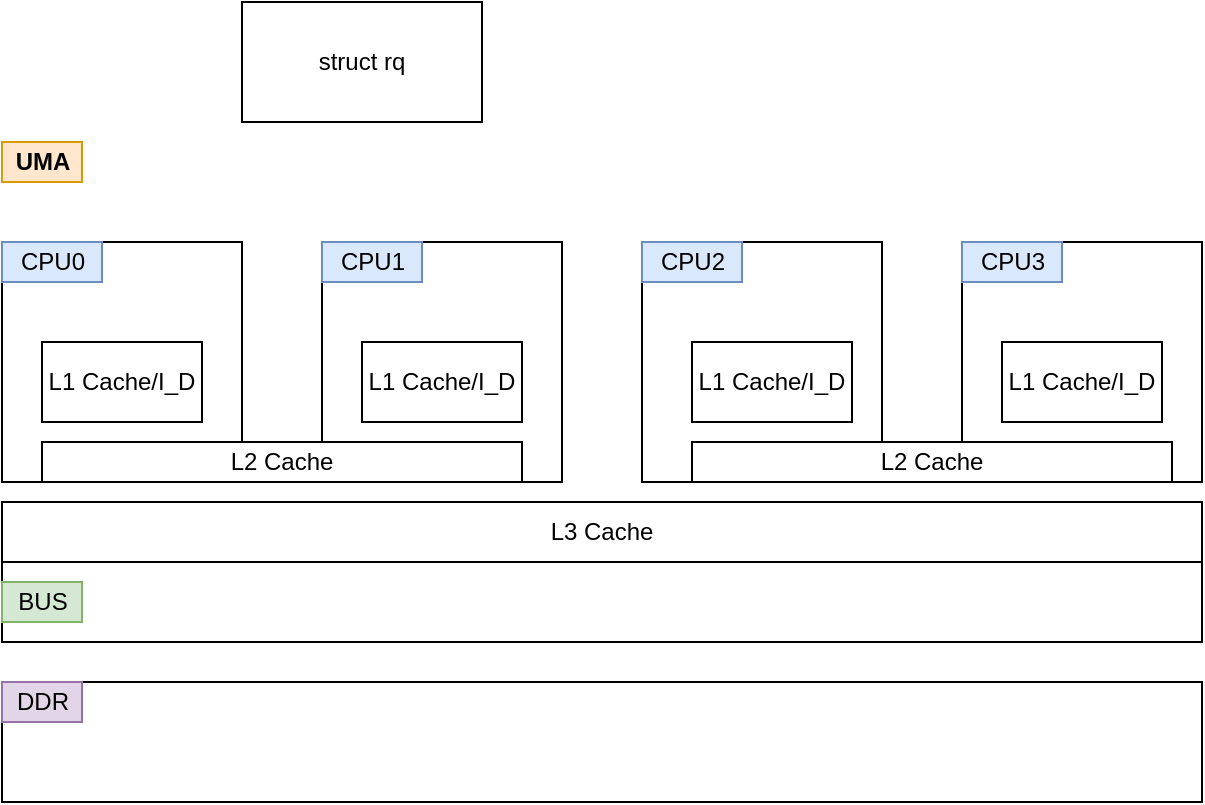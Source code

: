 <mxfile version="13.0.3" type="device"><diagram id="D9Bg3NvcjZDrbc7XqyIX" name="Page-1"><mxGraphModel dx="813" dy="466" grid="1" gridSize="10" guides="1" tooltips="1" connect="1" arrows="1" fold="1" page="1" pageScale="1" pageWidth="850" pageHeight="1100" math="0" shadow="0"><root><mxCell id="0"/><mxCell id="1" parent="0"/><mxCell id="vKeonnlO9XMLWSZCKuV2-1" value="" style="whiteSpace=wrap;html=1;" vertex="1" parent="1"><mxGeometry x="80" y="160" width="120" height="120" as="geometry"/></mxCell><mxCell id="vKeonnlO9XMLWSZCKuV2-2" value="" style="whiteSpace=wrap;html=1;" vertex="1" parent="1"><mxGeometry x="240" y="160" width="120" height="120" as="geometry"/></mxCell><mxCell id="vKeonnlO9XMLWSZCKuV2-3" value="" style="whiteSpace=wrap;html=1;" vertex="1" parent="1"><mxGeometry x="400" y="160" width="120" height="120" as="geometry"/></mxCell><mxCell id="vKeonnlO9XMLWSZCKuV2-4" value="" style="whiteSpace=wrap;html=1;" vertex="1" parent="1"><mxGeometry x="560" y="160" width="120" height="120" as="geometry"/></mxCell><mxCell id="vKeonnlO9XMLWSZCKuV2-5" value="" style="rounded=0;whiteSpace=wrap;html=1;" vertex="1" parent="1"><mxGeometry x="80" y="320" width="600" height="40" as="geometry"/></mxCell><mxCell id="vKeonnlO9XMLWSZCKuV2-6" value="CPU0" style="text;html=1;align=center;verticalAlign=middle;resizable=0;points=[];autosize=1;fillColor=#dae8fc;strokeColor=#6c8ebf;" vertex="1" parent="1"><mxGeometry x="80" y="160" width="50" height="20" as="geometry"/></mxCell><mxCell id="vKeonnlO9XMLWSZCKuV2-7" value="CPU1" style="text;html=1;align=center;verticalAlign=middle;resizable=0;points=[];autosize=1;fillColor=#dae8fc;strokeColor=#6c8ebf;" vertex="1" parent="1"><mxGeometry x="240" y="160" width="50" height="20" as="geometry"/></mxCell><mxCell id="vKeonnlO9XMLWSZCKuV2-8" value="CPU2" style="text;html=1;align=center;verticalAlign=middle;resizable=0;points=[];autosize=1;fillColor=#dae8fc;strokeColor=#6c8ebf;" vertex="1" parent="1"><mxGeometry x="400" y="160" width="50" height="20" as="geometry"/></mxCell><mxCell id="vKeonnlO9XMLWSZCKuV2-9" value="CPU3" style="text;html=1;align=center;verticalAlign=middle;resizable=0;points=[];autosize=1;fillColor=#dae8fc;strokeColor=#6c8ebf;" vertex="1" parent="1"><mxGeometry x="560" y="160" width="50" height="20" as="geometry"/></mxCell><mxCell id="vKeonnlO9XMLWSZCKuV2-10" value="BUS" style="text;html=1;align=center;verticalAlign=middle;resizable=0;points=[];autosize=1;fillColor=#d5e8d4;strokeColor=#82b366;" vertex="1" parent="1"><mxGeometry x="80" y="330" width="40" height="20" as="geometry"/></mxCell><mxCell id="vKeonnlO9XMLWSZCKuV2-11" value="" style="whiteSpace=wrap;html=1;" vertex="1" parent="1"><mxGeometry x="80" y="380" width="600" height="60" as="geometry"/></mxCell><mxCell id="vKeonnlO9XMLWSZCKuV2-13" value="&lt;b&gt;UMA&lt;/b&gt;" style="text;html=1;align=center;verticalAlign=middle;resizable=0;points=[];autosize=1;fillColor=#ffe6cc;strokeColor=#d79b00;" vertex="1" parent="1"><mxGeometry x="80" y="110" width="40" height="20" as="geometry"/></mxCell><mxCell id="vKeonnlO9XMLWSZCKuV2-14" value="DDR" style="text;html=1;align=center;verticalAlign=middle;resizable=0;points=[];autosize=1;fillColor=#e1d5e7;strokeColor=#9673a6;" vertex="1" parent="1"><mxGeometry x="80" y="380" width="40" height="20" as="geometry"/></mxCell><mxCell id="vKeonnlO9XMLWSZCKuV2-15" value="L1 Cache/I_D" style="rounded=0;whiteSpace=wrap;html=1;" vertex="1" parent="1"><mxGeometry x="100" y="210" width="80" height="40" as="geometry"/></mxCell><mxCell id="vKeonnlO9XMLWSZCKuV2-16" value="L1 Cache/I_D" style="rounded=0;whiteSpace=wrap;html=1;" vertex="1" parent="1"><mxGeometry x="260" y="210" width="80" height="40" as="geometry"/></mxCell><mxCell id="vKeonnlO9XMLWSZCKuV2-17" value="L1 Cache/I_D" style="rounded=0;whiteSpace=wrap;html=1;" vertex="1" parent="1"><mxGeometry x="425" y="210" width="80" height="40" as="geometry"/></mxCell><mxCell id="vKeonnlO9XMLWSZCKuV2-18" value="L1 Cache/I_D" style="rounded=0;whiteSpace=wrap;html=1;" vertex="1" parent="1"><mxGeometry x="580" y="210" width="80" height="40" as="geometry"/></mxCell><mxCell id="vKeonnlO9XMLWSZCKuV2-19" value="L2 Cache" style="rounded=0;whiteSpace=wrap;html=1;" vertex="1" parent="1"><mxGeometry x="100" y="260" width="240" height="20" as="geometry"/></mxCell><mxCell id="vKeonnlO9XMLWSZCKuV2-20" value="L2 Cache" style="rounded=0;whiteSpace=wrap;html=1;" vertex="1" parent="1"><mxGeometry x="425" y="260" width="240" height="20" as="geometry"/></mxCell><mxCell id="vKeonnlO9XMLWSZCKuV2-21" value="L3 Cache" style="rounded=0;whiteSpace=wrap;html=1;" vertex="1" parent="1"><mxGeometry x="80" y="290" width="600" height="30" as="geometry"/></mxCell><mxCell id="vKeonnlO9XMLWSZCKuV2-22" value="struct rq" style="rounded=0;whiteSpace=wrap;html=1;" vertex="1" parent="1"><mxGeometry x="200" y="40" width="120" height="60" as="geometry"/></mxCell></root></mxGraphModel></diagram></mxfile>
